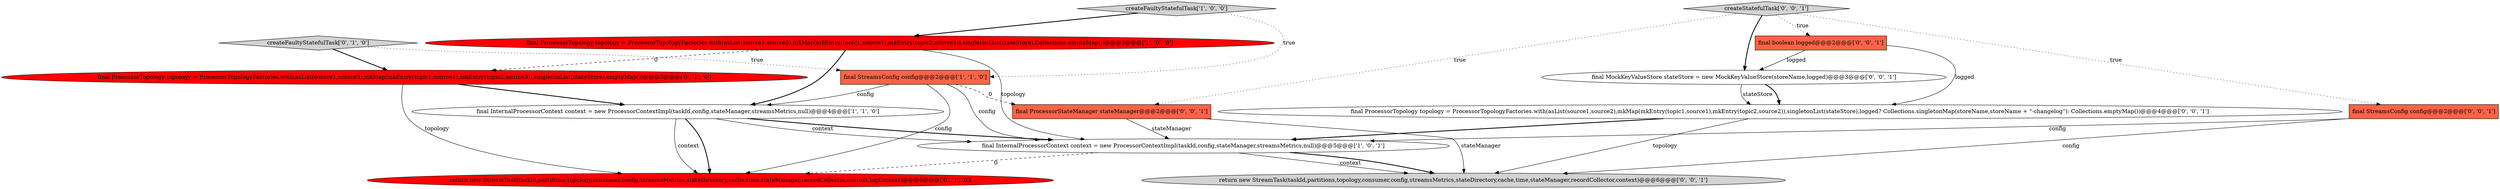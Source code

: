 digraph {
0 [style = filled, label = "final ProcessorTopology topology = ProcessorTopologyFactories.with(asList(source1,source3),mkMap(mkEntry(topic1,source1),mkEntry(topic2,source3)),singletonList(stateStore),Collections.emptyMap())@@@3@@@['1', '0', '0']", fillcolor = red, shape = ellipse image = "AAA1AAABBB1BBB"];
4 [style = filled, label = "final InternalProcessorContext context = new ProcessorContextImpl(taskId,config,stateManager,streamsMetrics,null)@@@5@@@['1', '0', '1']", fillcolor = white, shape = ellipse image = "AAA0AAABBB1BBB"];
1 [style = filled, label = "createFaultyStatefulTask['1', '0', '0']", fillcolor = lightgray, shape = diamond image = "AAA0AAABBB1BBB"];
6 [style = filled, label = "return new StreamTask(taskId,partitions,topology,consumer,config,streamsMetrics,stateDirectory,cache,time,stateManager,recordCollector,context,logContext)@@@5@@@['0', '1', '0']", fillcolor = red, shape = ellipse image = "AAA1AAABBB2BBB"];
10 [style = filled, label = "final ProcessorTopology topology = ProcessorTopologyFactories.with(asList(source1,source2),mkMap(mkEntry(topic1,source1),mkEntry(topic2,source2)),singletonList(stateStore),logged? Collections.singletonMap(storeName,storeName + \"-changelog\"): Collections.emptyMap())@@@4@@@['0', '0', '1']", fillcolor = white, shape = ellipse image = "AAA0AAABBB3BBB"];
2 [style = filled, label = "final InternalProcessorContext context = new ProcessorContextImpl(taskId,config,stateManager,streamsMetrics,null)@@@4@@@['1', '1', '0']", fillcolor = white, shape = ellipse image = "AAA0AAABBB1BBB"];
11 [style = filled, label = "return new StreamTask(taskId,partitions,topology,consumer,config,streamsMetrics,stateDirectory,cache,time,stateManager,recordCollector,context)@@@6@@@['0', '0', '1']", fillcolor = lightgray, shape = ellipse image = "AAA0AAABBB3BBB"];
12 [style = filled, label = "createStatefulTask['0', '0', '1']", fillcolor = lightgray, shape = diamond image = "AAA0AAABBB3BBB"];
13 [style = filled, label = "final ProcessorStateManager stateManager@@@2@@@['0', '0', '1']", fillcolor = tomato, shape = box image = "AAA0AAABBB3BBB"];
14 [style = filled, label = "final MockKeyValueStore stateStore = new MockKeyValueStore(storeName,logged)@@@3@@@['0', '0', '1']", fillcolor = white, shape = ellipse image = "AAA0AAABBB3BBB"];
5 [style = filled, label = "final ProcessorTopology topology = ProcessorTopologyFactories.with(asList(source1,source3),mkMap(mkEntry(topic1,source1),mkEntry(topic2,source3)),singletonList(stateStore),emptyMap())@@@3@@@['0', '1', '0']", fillcolor = red, shape = ellipse image = "AAA1AAABBB2BBB"];
3 [style = filled, label = "final StreamsConfig config@@@2@@@['1', '1', '0']", fillcolor = tomato, shape = box image = "AAA0AAABBB1BBB"];
8 [style = filled, label = "final StreamsConfig config@@@2@@@['0', '0', '1']", fillcolor = tomato, shape = box image = "AAA0AAABBB3BBB"];
7 [style = filled, label = "createFaultyStatefulTask['0', '1', '0']", fillcolor = lightgray, shape = diamond image = "AAA0AAABBB2BBB"];
9 [style = filled, label = "final boolean logged@@@2@@@['0', '0', '1']", fillcolor = tomato, shape = box image = "AAA0AAABBB3BBB"];
9->14 [style = solid, label="logged"];
0->5 [style = dashed, label="0"];
12->8 [style = dotted, label="true"];
2->6 [style = bold, label=""];
13->11 [style = solid, label="stateManager"];
0->2 [style = bold, label=""];
3->2 [style = solid, label="config"];
5->6 [style = solid, label="topology"];
14->10 [style = bold, label=""];
1->0 [style = bold, label=""];
4->6 [style = dashed, label="0"];
9->10 [style = solid, label="logged"];
3->13 [style = dashed, label="0"];
2->4 [style = bold, label=""];
3->6 [style = solid, label="config"];
10->11 [style = solid, label="topology"];
1->3 [style = dotted, label="true"];
2->6 [style = solid, label="context"];
8->4 [style = solid, label="config"];
5->2 [style = bold, label=""];
7->5 [style = bold, label=""];
12->13 [style = dotted, label="true"];
2->4 [style = solid, label="context"];
7->3 [style = dotted, label="true"];
12->14 [style = bold, label=""];
14->10 [style = solid, label="stateStore"];
10->4 [style = bold, label=""];
3->4 [style = solid, label="config"];
0->4 [style = solid, label="topology"];
4->11 [style = solid, label="context"];
4->11 [style = bold, label=""];
13->4 [style = solid, label="stateManager"];
8->11 [style = solid, label="config"];
12->9 [style = dotted, label="true"];
}
